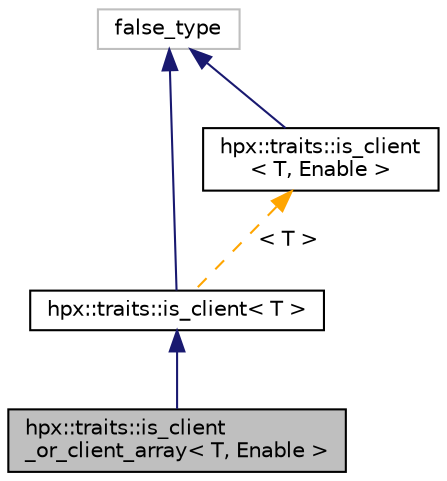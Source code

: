 digraph "hpx::traits::is_client_or_client_array&lt; T, Enable &gt;"
{
  edge [fontname="Helvetica",fontsize="10",labelfontname="Helvetica",labelfontsize="10"];
  node [fontname="Helvetica",fontsize="10",shape=record];
  Node0 [label="hpx::traits::is_client\l_or_client_array\< T, Enable \>",height=0.2,width=0.4,color="black", fillcolor="grey75", style="filled", fontcolor="black"];
  Node1 -> Node0 [dir="back",color="midnightblue",fontsize="10",style="solid",fontname="Helvetica"];
  Node1 [label="hpx::traits::is_client\< T \>",height=0.2,width=0.4,color="black", fillcolor="white", style="filled",URL="$d7/d49/structhpx_1_1traits_1_1is__client.html"];
  Node2 -> Node1 [dir="back",color="midnightblue",fontsize="10",style="solid",fontname="Helvetica"];
  Node2 [label="false_type",height=0.2,width=0.4,color="grey75", fillcolor="white", style="filled"];
  Node3 -> Node1 [dir="back",color="orange",fontsize="10",style="dashed",label=" \< T \>" ,fontname="Helvetica"];
  Node3 [label="hpx::traits::is_client\l\< T, Enable \>",height=0.2,width=0.4,color="black", fillcolor="white", style="filled",URL="$d7/d49/structhpx_1_1traits_1_1is__client.html"];
  Node2 -> Node3 [dir="back",color="midnightblue",fontsize="10",style="solid",fontname="Helvetica"];
}
